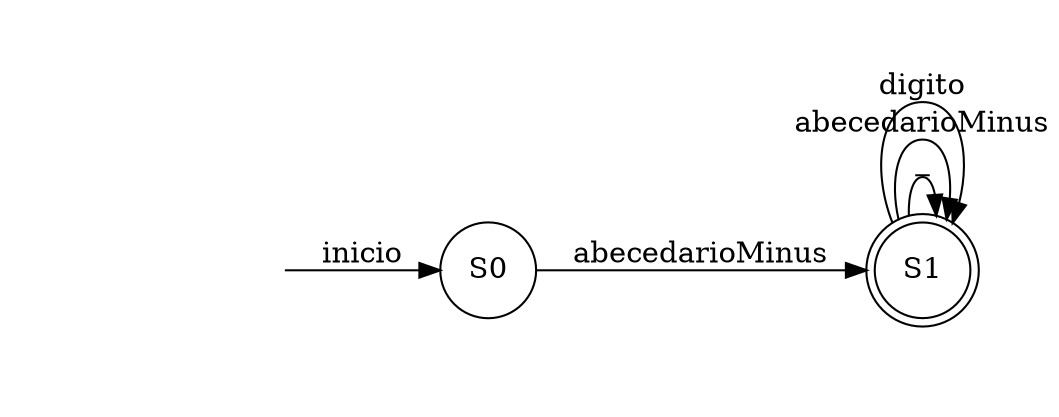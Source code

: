 digraph AFD{
rankdir=LR;
size="13"
S1[peripheries = 2, shape=circle];
node [shape=circle,peripheries = 1];
node [fontcolor=black];
edge [color=black];
secret_node [style=invis];
secret_node -> S0 [label="inicio"];
S0 -> S1[label="abecedarioMinus"];
S1 -> S1[label="_"];
S1 -> S1[label="abecedarioMinus"];
S1 -> S1[label="digito"];
}
